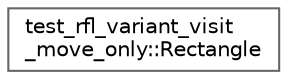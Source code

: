 digraph "类继承关系图"
{
 // LATEX_PDF_SIZE
  bgcolor="transparent";
  edge [fontname=Helvetica,fontsize=10,labelfontname=Helvetica,labelfontsize=10];
  node [fontname=Helvetica,fontsize=10,shape=box,height=0.2,width=0.4];
  rankdir="LR";
  Node0 [id="Node000000",label="test_rfl_variant_visit\l_move_only::Rectangle",height=0.2,width=0.4,color="grey40", fillcolor="white", style="filled",URL="$structtest__rfl__variant__visit__move__only_1_1_rectangle.html",tooltip=" "];
}
